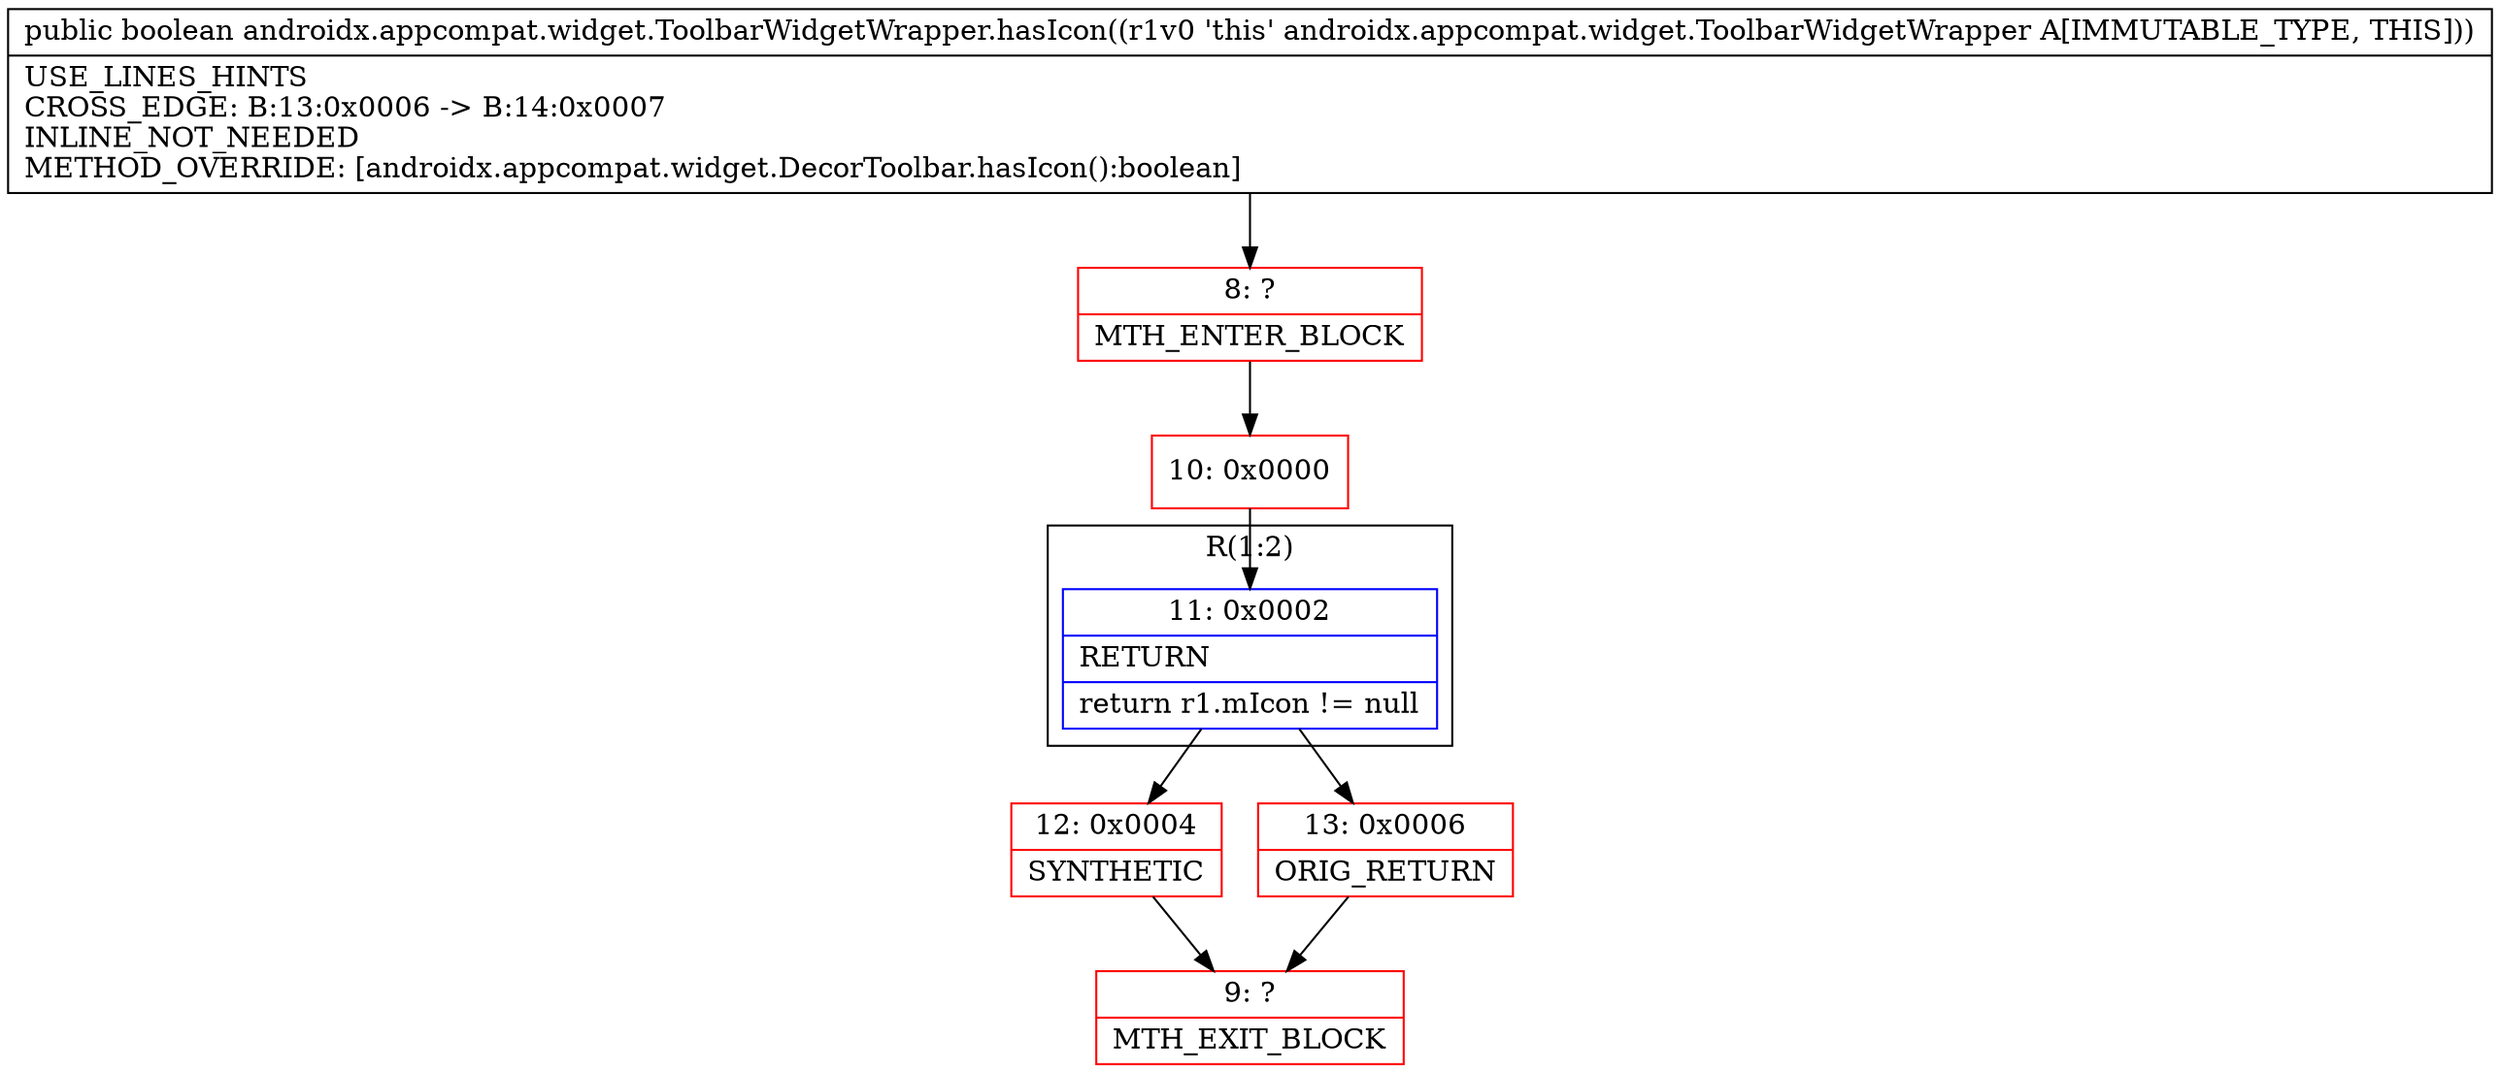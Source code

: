 digraph "CFG forandroidx.appcompat.widget.ToolbarWidgetWrapper.hasIcon()Z" {
subgraph cluster_Region_167425333 {
label = "R(1:2)";
node [shape=record,color=blue];
Node_11 [shape=record,label="{11\:\ 0x0002|RETURN\l|return r1.mIcon != null\l}"];
}
Node_8 [shape=record,color=red,label="{8\:\ ?|MTH_ENTER_BLOCK\l}"];
Node_10 [shape=record,color=red,label="{10\:\ 0x0000}"];
Node_12 [shape=record,color=red,label="{12\:\ 0x0004|SYNTHETIC\l}"];
Node_9 [shape=record,color=red,label="{9\:\ ?|MTH_EXIT_BLOCK\l}"];
Node_13 [shape=record,color=red,label="{13\:\ 0x0006|ORIG_RETURN\l}"];
MethodNode[shape=record,label="{public boolean androidx.appcompat.widget.ToolbarWidgetWrapper.hasIcon((r1v0 'this' androidx.appcompat.widget.ToolbarWidgetWrapper A[IMMUTABLE_TYPE, THIS]))  | USE_LINES_HINTS\lCROSS_EDGE: B:13:0x0006 \-\> B:14:0x0007\lINLINE_NOT_NEEDED\lMETHOD_OVERRIDE: [androidx.appcompat.widget.DecorToolbar.hasIcon():boolean]\l}"];
MethodNode -> Node_8;Node_11 -> Node_12;
Node_11 -> Node_13;
Node_8 -> Node_10;
Node_10 -> Node_11;
Node_12 -> Node_9;
Node_13 -> Node_9;
}

